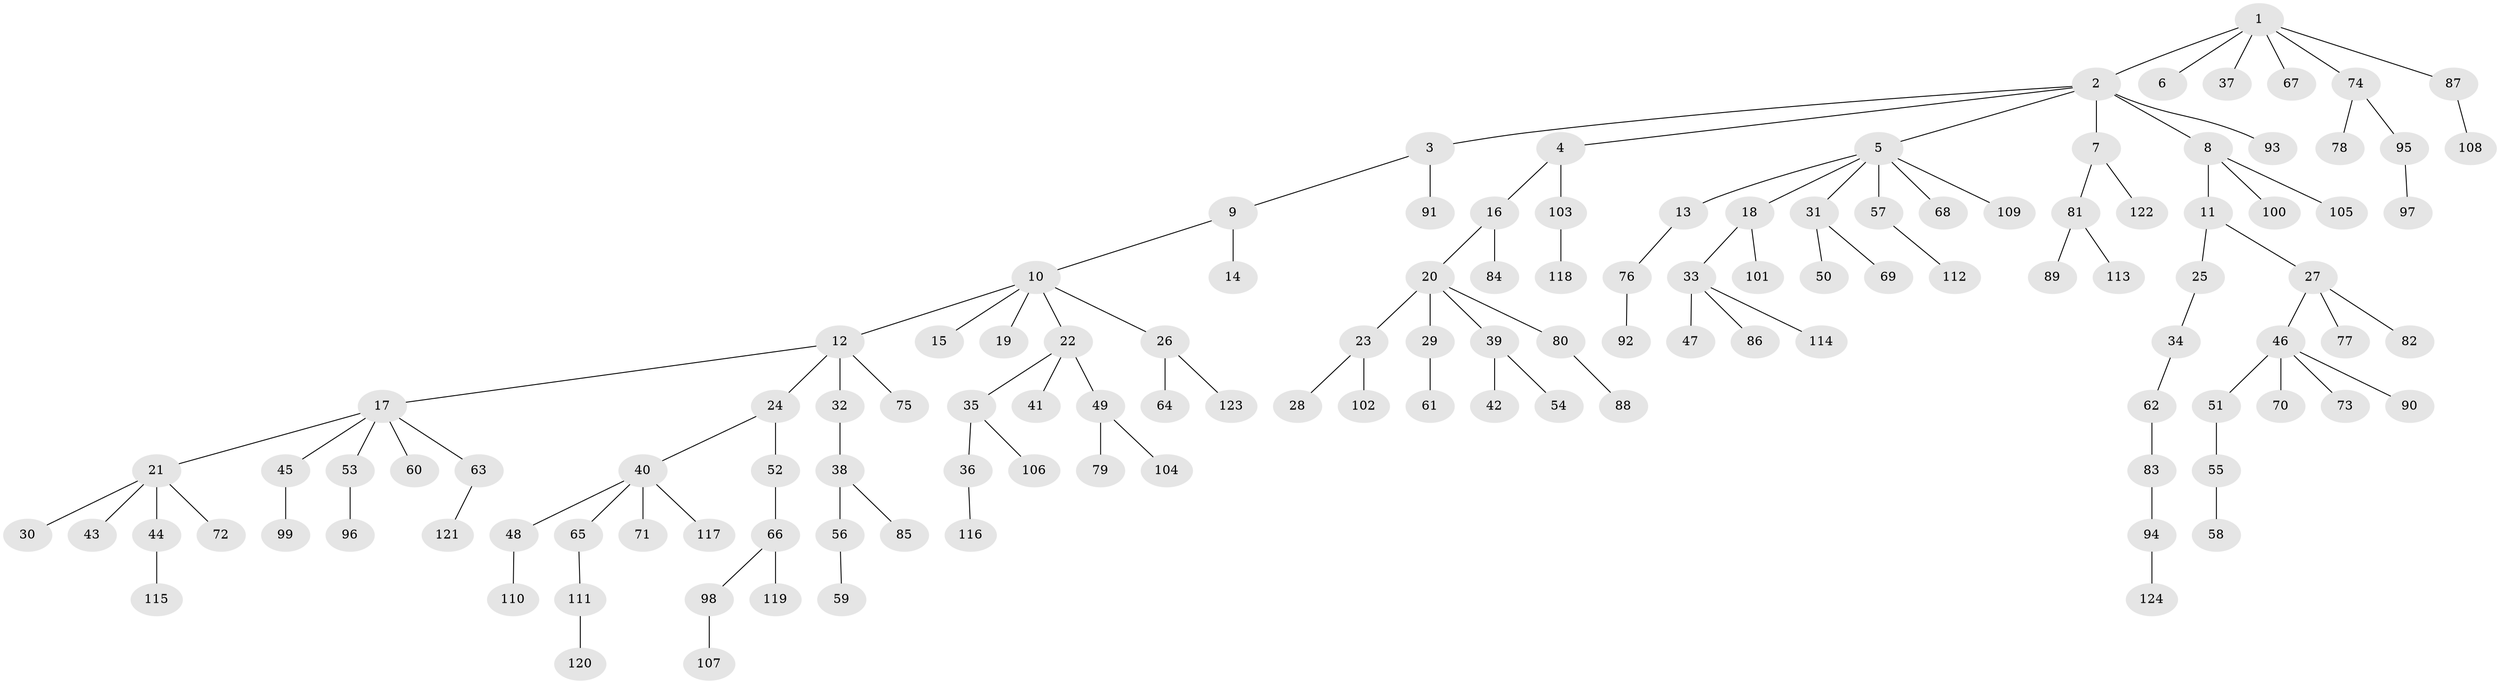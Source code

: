 // Generated by graph-tools (version 1.1) at 2025/15/03/09/25 04:15:21]
// undirected, 124 vertices, 123 edges
graph export_dot {
graph [start="1"]
  node [color=gray90,style=filled];
  1;
  2;
  3;
  4;
  5;
  6;
  7;
  8;
  9;
  10;
  11;
  12;
  13;
  14;
  15;
  16;
  17;
  18;
  19;
  20;
  21;
  22;
  23;
  24;
  25;
  26;
  27;
  28;
  29;
  30;
  31;
  32;
  33;
  34;
  35;
  36;
  37;
  38;
  39;
  40;
  41;
  42;
  43;
  44;
  45;
  46;
  47;
  48;
  49;
  50;
  51;
  52;
  53;
  54;
  55;
  56;
  57;
  58;
  59;
  60;
  61;
  62;
  63;
  64;
  65;
  66;
  67;
  68;
  69;
  70;
  71;
  72;
  73;
  74;
  75;
  76;
  77;
  78;
  79;
  80;
  81;
  82;
  83;
  84;
  85;
  86;
  87;
  88;
  89;
  90;
  91;
  92;
  93;
  94;
  95;
  96;
  97;
  98;
  99;
  100;
  101;
  102;
  103;
  104;
  105;
  106;
  107;
  108;
  109;
  110;
  111;
  112;
  113;
  114;
  115;
  116;
  117;
  118;
  119;
  120;
  121;
  122;
  123;
  124;
  1 -- 2;
  1 -- 6;
  1 -- 37;
  1 -- 67;
  1 -- 74;
  1 -- 87;
  2 -- 3;
  2 -- 4;
  2 -- 5;
  2 -- 7;
  2 -- 8;
  2 -- 93;
  3 -- 9;
  3 -- 91;
  4 -- 16;
  4 -- 103;
  5 -- 13;
  5 -- 18;
  5 -- 31;
  5 -- 57;
  5 -- 68;
  5 -- 109;
  7 -- 81;
  7 -- 122;
  8 -- 11;
  8 -- 100;
  8 -- 105;
  9 -- 10;
  9 -- 14;
  10 -- 12;
  10 -- 15;
  10 -- 19;
  10 -- 22;
  10 -- 26;
  11 -- 25;
  11 -- 27;
  12 -- 17;
  12 -- 24;
  12 -- 32;
  12 -- 75;
  13 -- 76;
  16 -- 20;
  16 -- 84;
  17 -- 21;
  17 -- 45;
  17 -- 53;
  17 -- 60;
  17 -- 63;
  18 -- 33;
  18 -- 101;
  20 -- 23;
  20 -- 29;
  20 -- 39;
  20 -- 80;
  21 -- 30;
  21 -- 43;
  21 -- 44;
  21 -- 72;
  22 -- 35;
  22 -- 41;
  22 -- 49;
  23 -- 28;
  23 -- 102;
  24 -- 40;
  24 -- 52;
  25 -- 34;
  26 -- 64;
  26 -- 123;
  27 -- 46;
  27 -- 77;
  27 -- 82;
  29 -- 61;
  31 -- 50;
  31 -- 69;
  32 -- 38;
  33 -- 47;
  33 -- 86;
  33 -- 114;
  34 -- 62;
  35 -- 36;
  35 -- 106;
  36 -- 116;
  38 -- 56;
  38 -- 85;
  39 -- 42;
  39 -- 54;
  40 -- 48;
  40 -- 65;
  40 -- 71;
  40 -- 117;
  44 -- 115;
  45 -- 99;
  46 -- 51;
  46 -- 70;
  46 -- 73;
  46 -- 90;
  48 -- 110;
  49 -- 79;
  49 -- 104;
  51 -- 55;
  52 -- 66;
  53 -- 96;
  55 -- 58;
  56 -- 59;
  57 -- 112;
  62 -- 83;
  63 -- 121;
  65 -- 111;
  66 -- 98;
  66 -- 119;
  74 -- 78;
  74 -- 95;
  76 -- 92;
  80 -- 88;
  81 -- 89;
  81 -- 113;
  83 -- 94;
  87 -- 108;
  94 -- 124;
  95 -- 97;
  98 -- 107;
  103 -- 118;
  111 -- 120;
}
